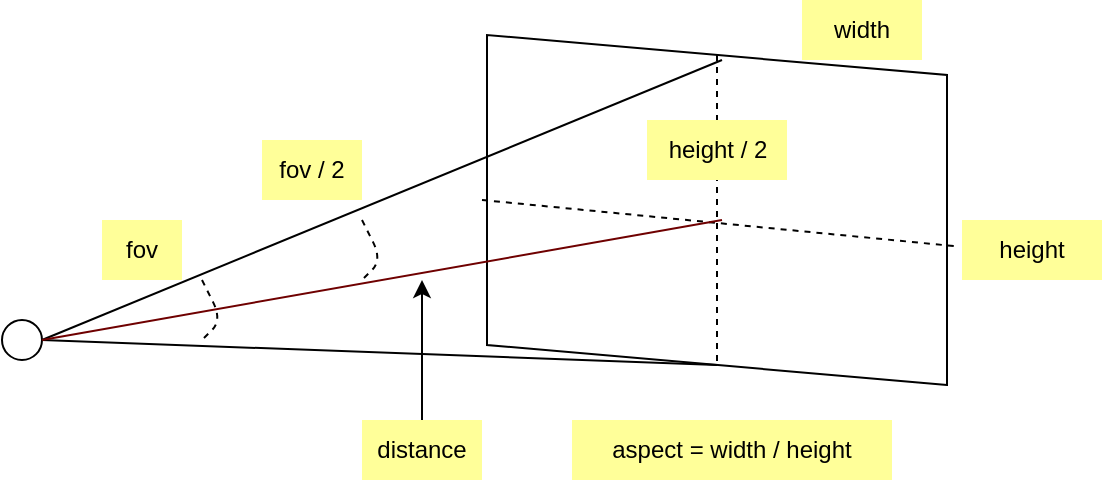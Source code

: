 <mxfile>
    <diagram id="4Ptu9UcFN69T_Lp7KwRu" name="ページ1">
        <mxGraphModel dx="1148" dy="579" grid="1" gridSize="10" guides="1" tooltips="1" connect="1" arrows="1" fold="1" page="1" pageScale="1" pageWidth="827" pageHeight="1169" math="0" shadow="0">
            <root>
                <mxCell id="0"/>
                <mxCell id="1" parent="0"/>
                <mxCell id="2" value="" style="shape=parallelogram;perimeter=parallelogramPerimeter;whiteSpace=wrap;html=1;fixedSize=1;rotation=-90;" vertex="1" parent="1">
                    <mxGeometry x="300" y="110" width="175" height="230" as="geometry"/>
                </mxCell>
                <mxCell id="3" value="" style="ellipse;whiteSpace=wrap;html=1;aspect=fixed;" vertex="1" parent="1">
                    <mxGeometry x="30" y="280" width="20" height="20" as="geometry"/>
                </mxCell>
                <mxCell id="4" value="" style="endArrow=none;dashed=1;html=1;entryX=0.397;entryY=1.015;entryDx=0;entryDy=0;entryPerimeter=0;" edge="1" parent="1" target="2">
                    <mxGeometry width="50" height="50" relative="1" as="geometry">
                        <mxPoint x="270" y="220" as="sourcePoint"/>
                        <mxPoint x="550" y="270" as="targetPoint"/>
                    </mxGeometry>
                </mxCell>
                <mxCell id="5" value="" style="endArrow=none;dashed=1;html=1;entryX=0;entryY=0.5;entryDx=0;entryDy=0;exitX=1;exitY=0.5;exitDx=0;exitDy=0;" edge="1" parent="1" source="2" target="2">
                    <mxGeometry width="50" height="50" relative="1" as="geometry">
                        <mxPoint x="280" y="230" as="sourcePoint"/>
                        <mxPoint x="515.95" y="253.025" as="targetPoint"/>
                    </mxGeometry>
                </mxCell>
                <mxCell id="6" value="" style="endArrow=none;html=1;" edge="1" parent="1">
                    <mxGeometry width="50" height="50" relative="1" as="geometry">
                        <mxPoint x="50" y="290" as="sourcePoint"/>
                        <mxPoint x="390" y="150" as="targetPoint"/>
                    </mxGeometry>
                </mxCell>
                <mxCell id="7" value="" style="endArrow=none;html=1;exitX=1;exitY=0.5;exitDx=0;exitDy=0;entryX=0;entryY=0.5;entryDx=0;entryDy=0;" edge="1" parent="1" source="3" target="2">
                    <mxGeometry width="50" height="50" relative="1" as="geometry">
                        <mxPoint x="59.285" y="296.286" as="sourcePoint"/>
                        <mxPoint x="400" y="160" as="targetPoint"/>
                    </mxGeometry>
                </mxCell>
                <mxCell id="8" value="" style="endArrow=none;html=1;exitX=1;exitY=0.5;exitDx=0;exitDy=0;fillColor=#a20025;strokeColor=#6F0000;" edge="1" parent="1" source="3">
                    <mxGeometry width="50" height="50" relative="1" as="geometry">
                        <mxPoint x="69.285" y="306.286" as="sourcePoint"/>
                        <mxPoint x="390" y="230" as="targetPoint"/>
                    </mxGeometry>
                </mxCell>
                <mxCell id="10" value="height / 2" style="text;html=1;strokeColor=none;fillColor=#FFFF99;align=center;verticalAlign=middle;whiteSpace=wrap;rounded=0;fontColor=#000000;" vertex="1" parent="1">
                    <mxGeometry x="352.5" y="180" width="70" height="30" as="geometry"/>
                </mxCell>
                <mxCell id="11" value="" style="endArrow=none;dashed=1;html=1;fontColor=#000000;" edge="1" parent="1">
                    <mxGeometry width="50" height="50" relative="1" as="geometry">
                        <mxPoint x="130" y="260" as="sourcePoint"/>
                        <mxPoint x="130" y="290" as="targetPoint"/>
                        <Array as="points">
                            <mxPoint x="140" y="280"/>
                        </Array>
                    </mxGeometry>
                </mxCell>
                <mxCell id="12" value="fov" style="text;html=1;strokeColor=none;fillColor=#FFFF99;align=center;verticalAlign=middle;whiteSpace=wrap;rounded=0;fontColor=#000000;" vertex="1" parent="1">
                    <mxGeometry x="80" y="230" width="40" height="30" as="geometry"/>
                </mxCell>
                <mxCell id="14" value="" style="endArrow=none;dashed=1;html=1;fontColor=#000000;" edge="1" parent="1">
                    <mxGeometry width="50" height="50" relative="1" as="geometry">
                        <mxPoint x="210" y="230" as="sourcePoint"/>
                        <mxPoint x="210" y="260" as="targetPoint"/>
                        <Array as="points">
                            <mxPoint x="220" y="250"/>
                        </Array>
                    </mxGeometry>
                </mxCell>
                <mxCell id="15" value="fov / 2" style="text;html=1;strokeColor=none;fillColor=#FFFF99;align=center;verticalAlign=middle;whiteSpace=wrap;rounded=0;fontColor=#000000;" vertex="1" parent="1">
                    <mxGeometry x="160" y="190" width="50" height="30" as="geometry"/>
                </mxCell>
                <mxCell id="16" value="" style="endArrow=classic;html=1;fontColor=#000000;exitX=0.5;exitY=0;exitDx=0;exitDy=0;" edge="1" parent="1" source="17">
                    <mxGeometry width="50" height="50" relative="1" as="geometry">
                        <mxPoint x="250" y="320" as="sourcePoint"/>
                        <mxPoint x="240" y="260" as="targetPoint"/>
                    </mxGeometry>
                </mxCell>
                <mxCell id="17" value="distance" style="text;html=1;strokeColor=none;fillColor=#FFFF99;align=center;verticalAlign=middle;whiteSpace=wrap;rounded=0;fontColor=#000000;" vertex="1" parent="1">
                    <mxGeometry x="210" y="330" width="60" height="30" as="geometry"/>
                </mxCell>
                <mxCell id="18" value="width" style="text;html=1;strokeColor=none;fillColor=#FFFF99;align=center;verticalAlign=middle;whiteSpace=wrap;rounded=0;fontColor=#000000;" vertex="1" parent="1">
                    <mxGeometry x="430" y="120" width="60" height="30" as="geometry"/>
                </mxCell>
                <mxCell id="19" value="height" style="text;html=1;strokeColor=none;fillColor=#FFFF99;align=center;verticalAlign=middle;whiteSpace=wrap;rounded=0;fontColor=#000000;" vertex="1" parent="1">
                    <mxGeometry x="510" y="230" width="70" height="30" as="geometry"/>
                </mxCell>
                <mxCell id="20" value="aspect = width / height" style="text;html=1;strokeColor=none;fillColor=#FFFF99;align=center;verticalAlign=middle;whiteSpace=wrap;rounded=0;fontColor=#000000;" vertex="1" parent="1">
                    <mxGeometry x="315" y="330" width="160" height="30" as="geometry"/>
                </mxCell>
            </root>
        </mxGraphModel>
    </diagram>
</mxfile>